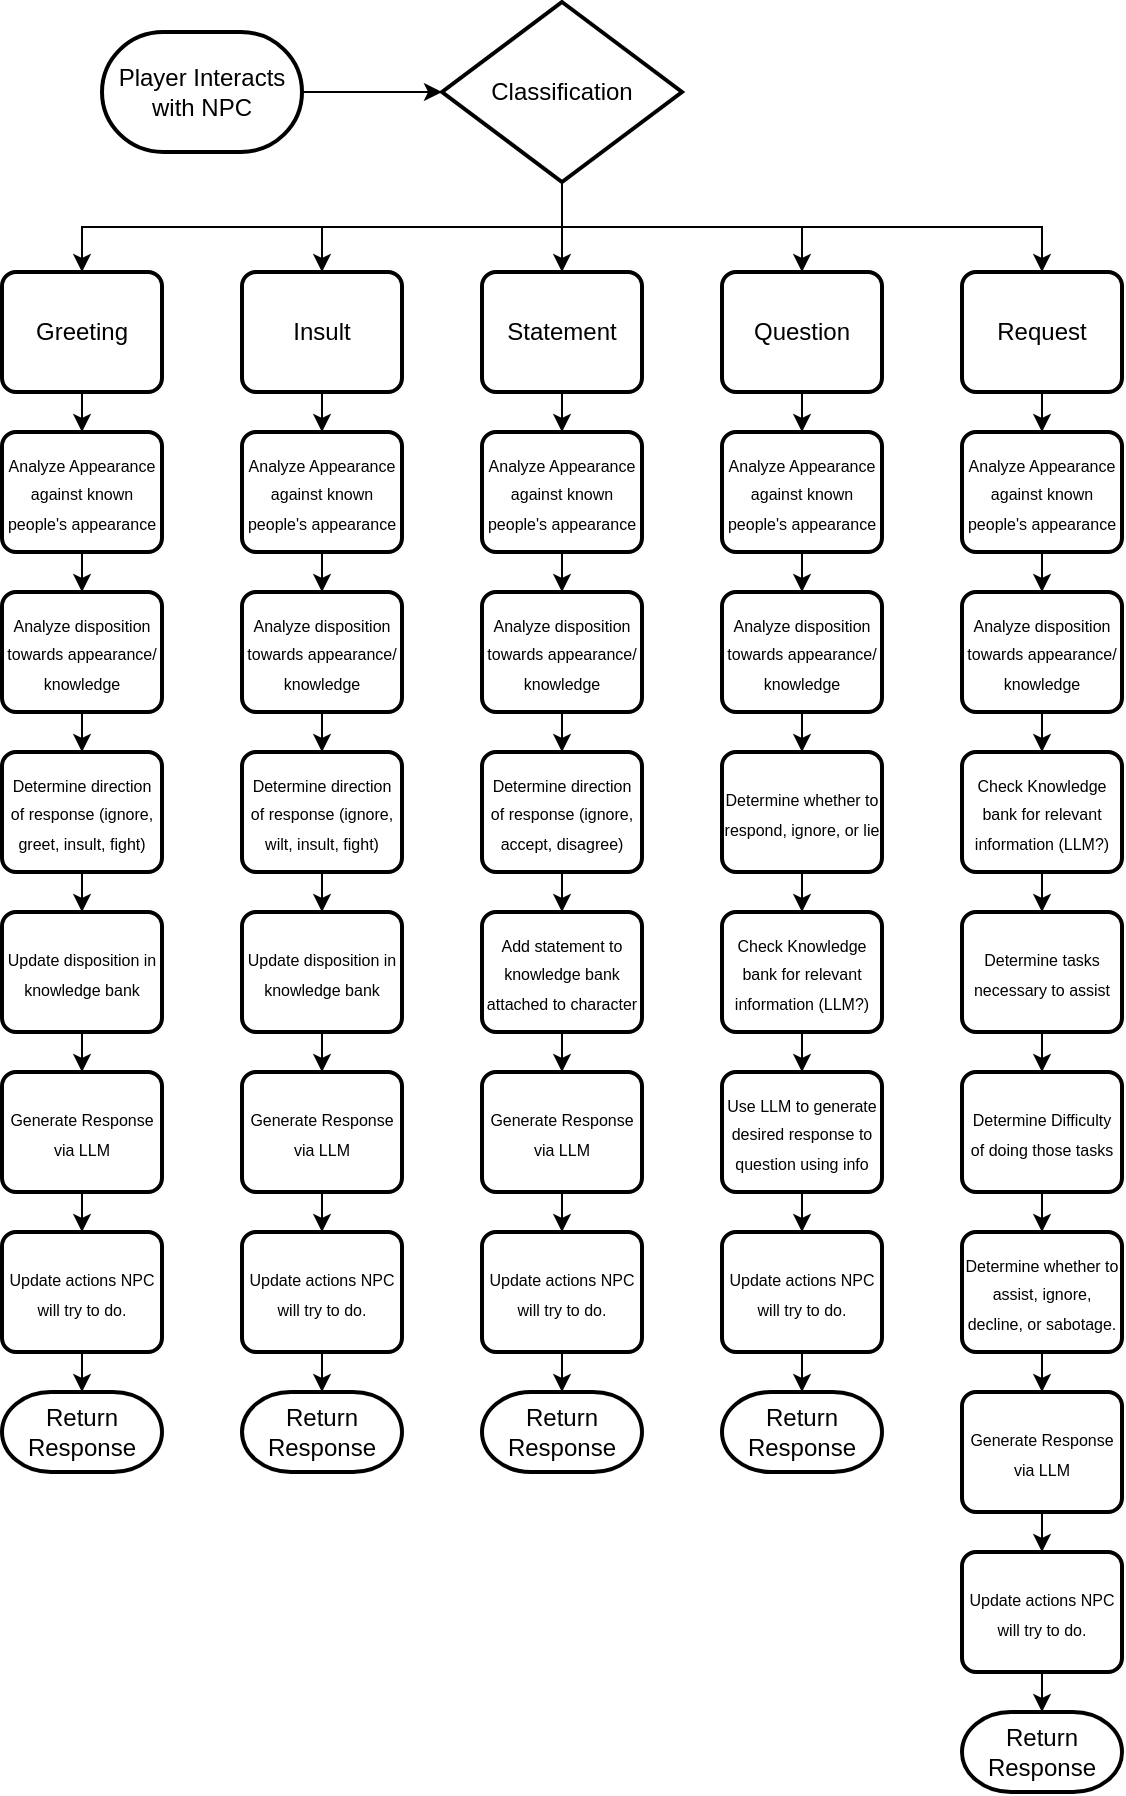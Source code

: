 <mxfile version="21.1.8" type="device">
  <diagram name="Page-1" id="SZ3xCQf-LGzlduvP6yZj">
    <mxGraphModel dx="830" dy="451" grid="1" gridSize="10" guides="1" tooltips="1" connect="1" arrows="1" fold="1" page="1" pageScale="1" pageWidth="850" pageHeight="1100" math="0" shadow="0">
      <root>
        <mxCell id="0" />
        <mxCell id="1" parent="0" />
        <mxCell id="2-o-0DMEfL2vV2OfZGBf-4" style="edgeStyle=orthogonalEdgeStyle;rounded=0;orthogonalLoop=1;jettySize=auto;html=1;entryX=0;entryY=0.5;entryDx=0;entryDy=0;entryPerimeter=0;" edge="1" parent="1" source="2-o-0DMEfL2vV2OfZGBf-1" target="2-o-0DMEfL2vV2OfZGBf-2">
          <mxGeometry relative="1" as="geometry" />
        </mxCell>
        <mxCell id="2-o-0DMEfL2vV2OfZGBf-1" value="Player Interacts with NPC" style="strokeWidth=2;html=1;shape=mxgraph.flowchart.terminator;whiteSpace=wrap;" vertex="1" parent="1">
          <mxGeometry x="90" y="50" width="100" height="60" as="geometry" />
        </mxCell>
        <mxCell id="2-o-0DMEfL2vV2OfZGBf-13" style="edgeStyle=orthogonalEdgeStyle;rounded=0;orthogonalLoop=1;jettySize=auto;html=1;exitX=0.5;exitY=1;exitDx=0;exitDy=0;exitPerimeter=0;entryX=0.5;entryY=0;entryDx=0;entryDy=0;" edge="1" parent="1" source="2-o-0DMEfL2vV2OfZGBf-2" target="2-o-0DMEfL2vV2OfZGBf-5">
          <mxGeometry relative="1" as="geometry" />
        </mxCell>
        <mxCell id="2-o-0DMEfL2vV2OfZGBf-14" style="edgeStyle=orthogonalEdgeStyle;rounded=0;orthogonalLoop=1;jettySize=auto;html=1;exitX=0.5;exitY=1;exitDx=0;exitDy=0;exitPerimeter=0;entryX=0.5;entryY=0;entryDx=0;entryDy=0;" edge="1" parent="1" source="2-o-0DMEfL2vV2OfZGBf-2" target="2-o-0DMEfL2vV2OfZGBf-8">
          <mxGeometry relative="1" as="geometry" />
        </mxCell>
        <mxCell id="2-o-0DMEfL2vV2OfZGBf-15" style="edgeStyle=orthogonalEdgeStyle;rounded=0;orthogonalLoop=1;jettySize=auto;html=1;exitX=0.5;exitY=1;exitDx=0;exitDy=0;exitPerimeter=0;entryX=0.5;entryY=0;entryDx=0;entryDy=0;" edge="1" parent="1" source="2-o-0DMEfL2vV2OfZGBf-2" target="2-o-0DMEfL2vV2OfZGBf-9">
          <mxGeometry relative="1" as="geometry" />
        </mxCell>
        <mxCell id="2-o-0DMEfL2vV2OfZGBf-16" style="edgeStyle=orthogonalEdgeStyle;rounded=0;orthogonalLoop=1;jettySize=auto;html=1;exitX=0.5;exitY=1;exitDx=0;exitDy=0;exitPerimeter=0;entryX=0.5;entryY=0;entryDx=0;entryDy=0;" edge="1" parent="1" source="2-o-0DMEfL2vV2OfZGBf-2" target="2-o-0DMEfL2vV2OfZGBf-10">
          <mxGeometry relative="1" as="geometry" />
        </mxCell>
        <mxCell id="2-o-0DMEfL2vV2OfZGBf-17" style="edgeStyle=orthogonalEdgeStyle;rounded=0;orthogonalLoop=1;jettySize=auto;html=1;exitX=0.5;exitY=1;exitDx=0;exitDy=0;exitPerimeter=0;" edge="1" parent="1" source="2-o-0DMEfL2vV2OfZGBf-2" target="2-o-0DMEfL2vV2OfZGBf-11">
          <mxGeometry relative="1" as="geometry" />
        </mxCell>
        <mxCell id="2-o-0DMEfL2vV2OfZGBf-2" value="Classification" style="strokeWidth=2;html=1;shape=mxgraph.flowchart.decision;whiteSpace=wrap;" vertex="1" parent="1">
          <mxGeometry x="260" y="35" width="120" height="90" as="geometry" />
        </mxCell>
        <mxCell id="2-o-0DMEfL2vV2OfZGBf-20" style="edgeStyle=orthogonalEdgeStyle;rounded=0;orthogonalLoop=1;jettySize=auto;html=1;entryX=0.5;entryY=0;entryDx=0;entryDy=0;" edge="1" parent="1" source="2-o-0DMEfL2vV2OfZGBf-5" target="2-o-0DMEfL2vV2OfZGBf-18">
          <mxGeometry relative="1" as="geometry" />
        </mxCell>
        <mxCell id="2-o-0DMEfL2vV2OfZGBf-5" value="Greeting" style="rounded=1;whiteSpace=wrap;html=1;absoluteArcSize=1;arcSize=14;strokeWidth=2;" vertex="1" parent="1">
          <mxGeometry x="40" y="170" width="80" height="60" as="geometry" />
        </mxCell>
        <mxCell id="2-o-0DMEfL2vV2OfZGBf-33" style="edgeStyle=orthogonalEdgeStyle;rounded=0;orthogonalLoop=1;jettySize=auto;html=1;entryX=0.5;entryY=0;entryDx=0;entryDy=0;" edge="1" parent="1" source="2-o-0DMEfL2vV2OfZGBf-8" target="2-o-0DMEfL2vV2OfZGBf-28">
          <mxGeometry relative="1" as="geometry" />
        </mxCell>
        <mxCell id="2-o-0DMEfL2vV2OfZGBf-8" value="Insult" style="rounded=1;whiteSpace=wrap;html=1;absoluteArcSize=1;arcSize=14;strokeWidth=2;" vertex="1" parent="1">
          <mxGeometry x="160" y="170" width="80" height="60" as="geometry" />
        </mxCell>
        <mxCell id="2-o-0DMEfL2vV2OfZGBf-40" style="edgeStyle=orthogonalEdgeStyle;rounded=0;orthogonalLoop=1;jettySize=auto;html=1;entryX=0.5;entryY=0;entryDx=0;entryDy=0;" edge="1" parent="1" source="2-o-0DMEfL2vV2OfZGBf-9" target="2-o-0DMEfL2vV2OfZGBf-38">
          <mxGeometry relative="1" as="geometry" />
        </mxCell>
        <mxCell id="2-o-0DMEfL2vV2OfZGBf-9" value="Statement" style="rounded=1;whiteSpace=wrap;html=1;absoluteArcSize=1;arcSize=14;strokeWidth=2;" vertex="1" parent="1">
          <mxGeometry x="280" y="170" width="80" height="60" as="geometry" />
        </mxCell>
        <mxCell id="2-o-0DMEfL2vV2OfZGBf-68" style="edgeStyle=orthogonalEdgeStyle;rounded=0;orthogonalLoop=1;jettySize=auto;html=1;entryX=0.5;entryY=0;entryDx=0;entryDy=0;" edge="1" parent="1" source="2-o-0DMEfL2vV2OfZGBf-10" target="2-o-0DMEfL2vV2OfZGBf-52">
          <mxGeometry relative="1" as="geometry" />
        </mxCell>
        <mxCell id="2-o-0DMEfL2vV2OfZGBf-10" value="Question" style="rounded=1;whiteSpace=wrap;html=1;absoluteArcSize=1;arcSize=14;strokeWidth=2;" vertex="1" parent="1">
          <mxGeometry x="400" y="170" width="80" height="60" as="geometry" />
        </mxCell>
        <mxCell id="2-o-0DMEfL2vV2OfZGBf-77" style="edgeStyle=orthogonalEdgeStyle;rounded=0;orthogonalLoop=1;jettySize=auto;html=1;" edge="1" parent="1" source="2-o-0DMEfL2vV2OfZGBf-11" target="2-o-0DMEfL2vV2OfZGBf-74">
          <mxGeometry relative="1" as="geometry" />
        </mxCell>
        <mxCell id="2-o-0DMEfL2vV2OfZGBf-11" value="Request" style="rounded=1;whiteSpace=wrap;html=1;absoluteArcSize=1;arcSize=14;strokeWidth=2;" vertex="1" parent="1">
          <mxGeometry x="520" y="170" width="80" height="60" as="geometry" />
        </mxCell>
        <mxCell id="2-o-0DMEfL2vV2OfZGBf-21" style="edgeStyle=orthogonalEdgeStyle;rounded=0;orthogonalLoop=1;jettySize=auto;html=1;" edge="1" parent="1" source="2-o-0DMEfL2vV2OfZGBf-18" target="2-o-0DMEfL2vV2OfZGBf-19">
          <mxGeometry relative="1" as="geometry" />
        </mxCell>
        <mxCell id="2-o-0DMEfL2vV2OfZGBf-18" value="&lt;font style=&quot;font-size: 8px;&quot;&gt;Analyze Appearance against known people&#39;s appearance&lt;/font&gt;" style="rounded=1;whiteSpace=wrap;html=1;absoluteArcSize=1;arcSize=14;strokeWidth=2;" vertex="1" parent="1">
          <mxGeometry x="40" y="250" width="80" height="60" as="geometry" />
        </mxCell>
        <mxCell id="2-o-0DMEfL2vV2OfZGBf-24" style="edgeStyle=orthogonalEdgeStyle;rounded=0;orthogonalLoop=1;jettySize=auto;html=1;entryX=0.5;entryY=0;entryDx=0;entryDy=0;" edge="1" parent="1" source="2-o-0DMEfL2vV2OfZGBf-19" target="2-o-0DMEfL2vV2OfZGBf-22">
          <mxGeometry relative="1" as="geometry" />
        </mxCell>
        <mxCell id="2-o-0DMEfL2vV2OfZGBf-19" value="&lt;span style=&quot;font-size: 8px;&quot;&gt;Analyze disposition towards appearance/ knowledge&lt;/span&gt;" style="rounded=1;whiteSpace=wrap;html=1;absoluteArcSize=1;arcSize=14;strokeWidth=2;" vertex="1" parent="1">
          <mxGeometry x="40" y="330" width="80" height="60" as="geometry" />
        </mxCell>
        <mxCell id="2-o-0DMEfL2vV2OfZGBf-57" style="edgeStyle=orthogonalEdgeStyle;rounded=0;orthogonalLoop=1;jettySize=auto;html=1;" edge="1" parent="1" source="2-o-0DMEfL2vV2OfZGBf-22" target="2-o-0DMEfL2vV2OfZGBf-55">
          <mxGeometry relative="1" as="geometry" />
        </mxCell>
        <mxCell id="2-o-0DMEfL2vV2OfZGBf-22" value="&lt;font style=&quot;font-size: 8px;&quot;&gt;Determine direction of response (ignore, greet, insult, fight)&lt;/font&gt;" style="rounded=1;whiteSpace=wrap;html=1;absoluteArcSize=1;arcSize=14;strokeWidth=2;" vertex="1" parent="1">
          <mxGeometry x="40" y="410" width="80" height="60" as="geometry" />
        </mxCell>
        <mxCell id="2-o-0DMEfL2vV2OfZGBf-103" style="edgeStyle=orthogonalEdgeStyle;rounded=0;orthogonalLoop=1;jettySize=auto;html=1;" edge="1" parent="1" source="2-o-0DMEfL2vV2OfZGBf-23" target="2-o-0DMEfL2vV2OfZGBf-88">
          <mxGeometry relative="1" as="geometry" />
        </mxCell>
        <mxCell id="2-o-0DMEfL2vV2OfZGBf-23" value="&lt;font style=&quot;font-size: 8px;&quot;&gt;Generate Response via LLM&lt;/font&gt;" style="rounded=1;whiteSpace=wrap;html=1;absoluteArcSize=1;arcSize=14;strokeWidth=2;" vertex="1" parent="1">
          <mxGeometry x="40" y="570" width="80" height="60" as="geometry" />
        </mxCell>
        <mxCell id="2-o-0DMEfL2vV2OfZGBf-26" value="Return Response" style="strokeWidth=2;html=1;shape=mxgraph.flowchart.terminator;whiteSpace=wrap;" vertex="1" parent="1">
          <mxGeometry x="40" y="730" width="80" height="40" as="geometry" />
        </mxCell>
        <mxCell id="2-o-0DMEfL2vV2OfZGBf-34" style="edgeStyle=orthogonalEdgeStyle;rounded=0;orthogonalLoop=1;jettySize=auto;html=1;entryX=0.5;entryY=0;entryDx=0;entryDy=0;" edge="1" parent="1" source="2-o-0DMEfL2vV2OfZGBf-28" target="2-o-0DMEfL2vV2OfZGBf-29">
          <mxGeometry relative="1" as="geometry" />
        </mxCell>
        <mxCell id="2-o-0DMEfL2vV2OfZGBf-28" value="&lt;font style=&quot;font-size: 8px;&quot;&gt;Analyze Appearance against known people&#39;s appearance&lt;/font&gt;" style="rounded=1;whiteSpace=wrap;html=1;absoluteArcSize=1;arcSize=14;strokeWidth=2;" vertex="1" parent="1">
          <mxGeometry x="160" y="250" width="80" height="60" as="geometry" />
        </mxCell>
        <mxCell id="2-o-0DMEfL2vV2OfZGBf-35" style="edgeStyle=orthogonalEdgeStyle;rounded=0;orthogonalLoop=1;jettySize=auto;html=1;entryX=0.5;entryY=0;entryDx=0;entryDy=0;" edge="1" parent="1" source="2-o-0DMEfL2vV2OfZGBf-29" target="2-o-0DMEfL2vV2OfZGBf-30">
          <mxGeometry relative="1" as="geometry" />
        </mxCell>
        <mxCell id="2-o-0DMEfL2vV2OfZGBf-29" value="&lt;span style=&quot;font-size: 8px;&quot;&gt;Analyze disposition towards appearance/ knowledge&lt;/span&gt;" style="rounded=1;whiteSpace=wrap;html=1;absoluteArcSize=1;arcSize=14;strokeWidth=2;" vertex="1" parent="1">
          <mxGeometry x="160" y="330" width="80" height="60" as="geometry" />
        </mxCell>
        <mxCell id="2-o-0DMEfL2vV2OfZGBf-58" style="edgeStyle=orthogonalEdgeStyle;rounded=0;orthogonalLoop=1;jettySize=auto;html=1;entryX=0.5;entryY=0;entryDx=0;entryDy=0;" edge="1" parent="1" source="2-o-0DMEfL2vV2OfZGBf-30" target="2-o-0DMEfL2vV2OfZGBf-56">
          <mxGeometry relative="1" as="geometry" />
        </mxCell>
        <mxCell id="2-o-0DMEfL2vV2OfZGBf-30" value="&lt;font style=&quot;font-size: 8px;&quot;&gt;Determine direction of response (ignore, wilt, insult, fight)&lt;/font&gt;" style="rounded=1;whiteSpace=wrap;html=1;absoluteArcSize=1;arcSize=14;strokeWidth=2;" vertex="1" parent="1">
          <mxGeometry x="160" y="410" width="80" height="60" as="geometry" />
        </mxCell>
        <mxCell id="2-o-0DMEfL2vV2OfZGBf-102" style="edgeStyle=orthogonalEdgeStyle;rounded=0;orthogonalLoop=1;jettySize=auto;html=1;" edge="1" parent="1" source="2-o-0DMEfL2vV2OfZGBf-31" target="2-o-0DMEfL2vV2OfZGBf-87">
          <mxGeometry relative="1" as="geometry" />
        </mxCell>
        <mxCell id="2-o-0DMEfL2vV2OfZGBf-31" value="&lt;font style=&quot;font-size: 8px;&quot;&gt;Generate Response via LLM&lt;/font&gt;" style="rounded=1;whiteSpace=wrap;html=1;absoluteArcSize=1;arcSize=14;strokeWidth=2;" vertex="1" parent="1">
          <mxGeometry x="160" y="570" width="80" height="60" as="geometry" />
        </mxCell>
        <mxCell id="2-o-0DMEfL2vV2OfZGBf-32" value="Return Response" style="strokeWidth=2;html=1;shape=mxgraph.flowchart.terminator;whiteSpace=wrap;" vertex="1" parent="1">
          <mxGeometry x="160" y="730" width="80" height="40" as="geometry" />
        </mxCell>
        <mxCell id="2-o-0DMEfL2vV2OfZGBf-41" style="edgeStyle=orthogonalEdgeStyle;rounded=0;orthogonalLoop=1;jettySize=auto;html=1;entryX=0.5;entryY=0;entryDx=0;entryDy=0;" edge="1" parent="1" source="2-o-0DMEfL2vV2OfZGBf-38" target="2-o-0DMEfL2vV2OfZGBf-39">
          <mxGeometry relative="1" as="geometry" />
        </mxCell>
        <mxCell id="2-o-0DMEfL2vV2OfZGBf-38" value="&lt;font style=&quot;font-size: 8px;&quot;&gt;Analyze Appearance against known people&#39;s appearance&lt;/font&gt;" style="rounded=1;whiteSpace=wrap;html=1;absoluteArcSize=1;arcSize=14;strokeWidth=2;" vertex="1" parent="1">
          <mxGeometry x="280" y="250" width="80" height="60" as="geometry" />
        </mxCell>
        <mxCell id="2-o-0DMEfL2vV2OfZGBf-61" style="edgeStyle=orthogonalEdgeStyle;rounded=0;orthogonalLoop=1;jettySize=auto;html=1;entryX=0.5;entryY=0;entryDx=0;entryDy=0;" edge="1" parent="1" source="2-o-0DMEfL2vV2OfZGBf-39" target="2-o-0DMEfL2vV2OfZGBf-46">
          <mxGeometry relative="1" as="geometry" />
        </mxCell>
        <mxCell id="2-o-0DMEfL2vV2OfZGBf-39" value="&lt;span style=&quot;font-size: 8px;&quot;&gt;Analyze disposition towards appearance/ knowledge&lt;/span&gt;" style="rounded=1;whiteSpace=wrap;html=1;absoluteArcSize=1;arcSize=14;strokeWidth=2;" vertex="1" parent="1">
          <mxGeometry x="280" y="330" width="80" height="60" as="geometry" />
        </mxCell>
        <mxCell id="2-o-0DMEfL2vV2OfZGBf-63" style="edgeStyle=orthogonalEdgeStyle;rounded=0;orthogonalLoop=1;jettySize=auto;html=1;entryX=0.5;entryY=0;entryDx=0;entryDy=0;" edge="1" parent="1" source="2-o-0DMEfL2vV2OfZGBf-42" target="2-o-0DMEfL2vV2OfZGBf-47">
          <mxGeometry relative="1" as="geometry" />
        </mxCell>
        <mxCell id="2-o-0DMEfL2vV2OfZGBf-42" value="&lt;span style=&quot;font-size: 8px;&quot;&gt;Add statement to knowledge bank attached to character&lt;/span&gt;" style="rounded=1;whiteSpace=wrap;html=1;absoluteArcSize=1;arcSize=14;strokeWidth=2;" vertex="1" parent="1">
          <mxGeometry x="280" y="490" width="80" height="60" as="geometry" />
        </mxCell>
        <mxCell id="2-o-0DMEfL2vV2OfZGBf-62" style="edgeStyle=orthogonalEdgeStyle;rounded=0;orthogonalLoop=1;jettySize=auto;html=1;" edge="1" parent="1" source="2-o-0DMEfL2vV2OfZGBf-46" target="2-o-0DMEfL2vV2OfZGBf-42">
          <mxGeometry relative="1" as="geometry" />
        </mxCell>
        <mxCell id="2-o-0DMEfL2vV2OfZGBf-46" value="&lt;font style=&quot;font-size: 8px;&quot;&gt;Determine direction of response (ignore, accept, disagree)&lt;/font&gt;" style="rounded=1;whiteSpace=wrap;html=1;absoluteArcSize=1;arcSize=14;strokeWidth=2;" vertex="1" parent="1">
          <mxGeometry x="280" y="410" width="80" height="60" as="geometry" />
        </mxCell>
        <mxCell id="2-o-0DMEfL2vV2OfZGBf-101" style="edgeStyle=orthogonalEdgeStyle;rounded=0;orthogonalLoop=1;jettySize=auto;html=1;entryX=0.5;entryY=0;entryDx=0;entryDy=0;" edge="1" parent="1" source="2-o-0DMEfL2vV2OfZGBf-47" target="2-o-0DMEfL2vV2OfZGBf-86">
          <mxGeometry relative="1" as="geometry" />
        </mxCell>
        <mxCell id="2-o-0DMEfL2vV2OfZGBf-47" value="&lt;font style=&quot;font-size: 8px;&quot;&gt;Generate Response via LLM&lt;/font&gt;" style="rounded=1;whiteSpace=wrap;html=1;absoluteArcSize=1;arcSize=14;strokeWidth=2;" vertex="1" parent="1">
          <mxGeometry x="280" y="570" width="80" height="60" as="geometry" />
        </mxCell>
        <mxCell id="2-o-0DMEfL2vV2OfZGBf-48" value="Return Response" style="strokeWidth=2;html=1;shape=mxgraph.flowchart.terminator;whiteSpace=wrap;" vertex="1" parent="1">
          <mxGeometry x="280" y="730" width="80" height="40" as="geometry" />
        </mxCell>
        <mxCell id="2-o-0DMEfL2vV2OfZGBf-69" style="edgeStyle=orthogonalEdgeStyle;rounded=0;orthogonalLoop=1;jettySize=auto;html=1;" edge="1" parent="1" source="2-o-0DMEfL2vV2OfZGBf-52" target="2-o-0DMEfL2vV2OfZGBf-53">
          <mxGeometry relative="1" as="geometry" />
        </mxCell>
        <mxCell id="2-o-0DMEfL2vV2OfZGBf-52" value="&lt;font style=&quot;font-size: 8px;&quot;&gt;Analyze Appearance against known people&#39;s appearance&lt;/font&gt;" style="rounded=1;whiteSpace=wrap;html=1;absoluteArcSize=1;arcSize=14;strokeWidth=2;" vertex="1" parent="1">
          <mxGeometry x="400" y="250" width="80" height="60" as="geometry" />
        </mxCell>
        <mxCell id="2-o-0DMEfL2vV2OfZGBf-70" style="edgeStyle=orthogonalEdgeStyle;rounded=0;orthogonalLoop=1;jettySize=auto;html=1;entryX=0.5;entryY=0;entryDx=0;entryDy=0;" edge="1" parent="1" source="2-o-0DMEfL2vV2OfZGBf-53" target="2-o-0DMEfL2vV2OfZGBf-65">
          <mxGeometry relative="1" as="geometry" />
        </mxCell>
        <mxCell id="2-o-0DMEfL2vV2OfZGBf-53" value="&lt;span style=&quot;font-size: 8px;&quot;&gt;Analyze disposition towards appearance/ knowledge&lt;/span&gt;" style="rounded=1;whiteSpace=wrap;html=1;absoluteArcSize=1;arcSize=14;strokeWidth=2;" vertex="1" parent="1">
          <mxGeometry x="400" y="330" width="80" height="60" as="geometry" />
        </mxCell>
        <mxCell id="2-o-0DMEfL2vV2OfZGBf-60" style="edgeStyle=orthogonalEdgeStyle;rounded=0;orthogonalLoop=1;jettySize=auto;html=1;" edge="1" parent="1" source="2-o-0DMEfL2vV2OfZGBf-55" target="2-o-0DMEfL2vV2OfZGBf-23">
          <mxGeometry relative="1" as="geometry" />
        </mxCell>
        <mxCell id="2-o-0DMEfL2vV2OfZGBf-55" value="&lt;span style=&quot;font-size: 8px;&quot;&gt;Update disposition in knowledge bank&lt;/span&gt;" style="rounded=1;whiteSpace=wrap;html=1;absoluteArcSize=1;arcSize=14;strokeWidth=2;" vertex="1" parent="1">
          <mxGeometry x="40" y="490" width="80" height="60" as="geometry" />
        </mxCell>
        <mxCell id="2-o-0DMEfL2vV2OfZGBf-59" style="edgeStyle=orthogonalEdgeStyle;rounded=0;orthogonalLoop=1;jettySize=auto;html=1;" edge="1" parent="1" source="2-o-0DMEfL2vV2OfZGBf-56" target="2-o-0DMEfL2vV2OfZGBf-31">
          <mxGeometry relative="1" as="geometry" />
        </mxCell>
        <mxCell id="2-o-0DMEfL2vV2OfZGBf-56" value="&lt;span style=&quot;font-size: 8px;&quot;&gt;Update disposition in knowledge bank&lt;/span&gt;" style="rounded=1;whiteSpace=wrap;html=1;absoluteArcSize=1;arcSize=14;strokeWidth=2;" vertex="1" parent="1">
          <mxGeometry x="160" y="490" width="80" height="60" as="geometry" />
        </mxCell>
        <mxCell id="2-o-0DMEfL2vV2OfZGBf-72" style="edgeStyle=orthogonalEdgeStyle;rounded=0;orthogonalLoop=1;jettySize=auto;html=1;" edge="1" parent="1" source="2-o-0DMEfL2vV2OfZGBf-64" target="2-o-0DMEfL2vV2OfZGBf-66">
          <mxGeometry relative="1" as="geometry" />
        </mxCell>
        <mxCell id="2-o-0DMEfL2vV2OfZGBf-64" value="&lt;span style=&quot;font-size: 8px;&quot;&gt;Check Knowledge bank for relevant information (LLM?)&lt;/span&gt;" style="rounded=1;whiteSpace=wrap;html=1;absoluteArcSize=1;arcSize=14;strokeWidth=2;" vertex="1" parent="1">
          <mxGeometry x="400" y="490" width="80" height="60" as="geometry" />
        </mxCell>
        <mxCell id="2-o-0DMEfL2vV2OfZGBf-71" style="edgeStyle=orthogonalEdgeStyle;rounded=0;orthogonalLoop=1;jettySize=auto;html=1;entryX=0.5;entryY=0;entryDx=0;entryDy=0;" edge="1" parent="1" source="2-o-0DMEfL2vV2OfZGBf-65" target="2-o-0DMEfL2vV2OfZGBf-64">
          <mxGeometry relative="1" as="geometry" />
        </mxCell>
        <mxCell id="2-o-0DMEfL2vV2OfZGBf-65" value="&lt;span style=&quot;font-size: 8px;&quot;&gt;Determine whether to respond, ignore, or lie&lt;/span&gt;" style="rounded=1;whiteSpace=wrap;html=1;absoluteArcSize=1;arcSize=14;strokeWidth=2;" vertex="1" parent="1">
          <mxGeometry x="400" y="410" width="80" height="60" as="geometry" />
        </mxCell>
        <mxCell id="2-o-0DMEfL2vV2OfZGBf-100" style="edgeStyle=orthogonalEdgeStyle;rounded=0;orthogonalLoop=1;jettySize=auto;html=1;" edge="1" parent="1" source="2-o-0DMEfL2vV2OfZGBf-66" target="2-o-0DMEfL2vV2OfZGBf-85">
          <mxGeometry relative="1" as="geometry" />
        </mxCell>
        <mxCell id="2-o-0DMEfL2vV2OfZGBf-66" value="&lt;span style=&quot;font-size: 8px;&quot;&gt;Use LLM to generate desired response to question using info&lt;/span&gt;" style="rounded=1;whiteSpace=wrap;html=1;absoluteArcSize=1;arcSize=14;strokeWidth=2;" vertex="1" parent="1">
          <mxGeometry x="400" y="570" width="80" height="60" as="geometry" />
        </mxCell>
        <mxCell id="2-o-0DMEfL2vV2OfZGBf-67" value="Return Response" style="strokeWidth=2;html=1;shape=mxgraph.flowchart.terminator;whiteSpace=wrap;" vertex="1" parent="1">
          <mxGeometry x="400" y="730" width="80" height="40" as="geometry" />
        </mxCell>
        <mxCell id="2-o-0DMEfL2vV2OfZGBf-78" style="edgeStyle=orthogonalEdgeStyle;rounded=0;orthogonalLoop=1;jettySize=auto;html=1;" edge="1" parent="1" source="2-o-0DMEfL2vV2OfZGBf-74" target="2-o-0DMEfL2vV2OfZGBf-75">
          <mxGeometry relative="1" as="geometry" />
        </mxCell>
        <mxCell id="2-o-0DMEfL2vV2OfZGBf-74" value="&lt;font style=&quot;font-size: 8px;&quot;&gt;Analyze Appearance against known people&#39;s appearance&lt;/font&gt;" style="rounded=1;whiteSpace=wrap;html=1;absoluteArcSize=1;arcSize=14;strokeWidth=2;" vertex="1" parent="1">
          <mxGeometry x="520" y="250" width="80" height="60" as="geometry" />
        </mxCell>
        <mxCell id="2-o-0DMEfL2vV2OfZGBf-93" style="edgeStyle=orthogonalEdgeStyle;rounded=0;orthogonalLoop=1;jettySize=auto;html=1;" edge="1" parent="1" source="2-o-0DMEfL2vV2OfZGBf-75" target="2-o-0DMEfL2vV2OfZGBf-80">
          <mxGeometry relative="1" as="geometry" />
        </mxCell>
        <mxCell id="2-o-0DMEfL2vV2OfZGBf-75" value="&lt;span style=&quot;font-size: 8px;&quot;&gt;Analyze disposition towards appearance/ knowledge&lt;/span&gt;" style="rounded=1;whiteSpace=wrap;html=1;absoluteArcSize=1;arcSize=14;strokeWidth=2;" vertex="1" parent="1">
          <mxGeometry x="520" y="330" width="80" height="60" as="geometry" />
        </mxCell>
        <mxCell id="2-o-0DMEfL2vV2OfZGBf-97" style="edgeStyle=orthogonalEdgeStyle;rounded=0;orthogonalLoop=1;jettySize=auto;html=1;" edge="1" parent="1" source="2-o-0DMEfL2vV2OfZGBf-76" target="2-o-0DMEfL2vV2OfZGBf-90">
          <mxGeometry relative="1" as="geometry" />
        </mxCell>
        <mxCell id="2-o-0DMEfL2vV2OfZGBf-76" value="&lt;span style=&quot;font-size: 8px;&quot;&gt;Determine whether to assist, ignore, decline, or sabotage.&lt;/span&gt;" style="rounded=1;whiteSpace=wrap;html=1;absoluteArcSize=1;arcSize=14;strokeWidth=2;" vertex="1" parent="1">
          <mxGeometry x="520" y="650" width="80" height="60" as="geometry" />
        </mxCell>
        <mxCell id="2-o-0DMEfL2vV2OfZGBf-94" style="edgeStyle=orthogonalEdgeStyle;rounded=0;orthogonalLoop=1;jettySize=auto;html=1;" edge="1" parent="1" source="2-o-0DMEfL2vV2OfZGBf-80" target="2-o-0DMEfL2vV2OfZGBf-83">
          <mxGeometry relative="1" as="geometry" />
        </mxCell>
        <mxCell id="2-o-0DMEfL2vV2OfZGBf-80" value="&lt;span style=&quot;font-size: 8px;&quot;&gt;Check Knowledge bank for relevant information (LLM?)&lt;/span&gt;" style="rounded=1;whiteSpace=wrap;html=1;absoluteArcSize=1;arcSize=14;strokeWidth=2;" vertex="1" parent="1">
          <mxGeometry x="520" y="410" width="80" height="60" as="geometry" />
        </mxCell>
        <mxCell id="2-o-0DMEfL2vV2OfZGBf-95" style="edgeStyle=orthogonalEdgeStyle;rounded=0;orthogonalLoop=1;jettySize=auto;html=1;" edge="1" parent="1" source="2-o-0DMEfL2vV2OfZGBf-83" target="2-o-0DMEfL2vV2OfZGBf-89">
          <mxGeometry relative="1" as="geometry" />
        </mxCell>
        <mxCell id="2-o-0DMEfL2vV2OfZGBf-83" value="&lt;span style=&quot;font-size: 8px;&quot;&gt;Determine tasks necessary to assist&lt;/span&gt;" style="rounded=1;whiteSpace=wrap;html=1;absoluteArcSize=1;arcSize=14;strokeWidth=2;" vertex="1" parent="1">
          <mxGeometry x="520" y="490" width="80" height="60" as="geometry" />
        </mxCell>
        <mxCell id="2-o-0DMEfL2vV2OfZGBf-107" style="edgeStyle=orthogonalEdgeStyle;rounded=0;orthogonalLoop=1;jettySize=auto;html=1;" edge="1" parent="1" source="2-o-0DMEfL2vV2OfZGBf-85" target="2-o-0DMEfL2vV2OfZGBf-67">
          <mxGeometry relative="1" as="geometry" />
        </mxCell>
        <mxCell id="2-o-0DMEfL2vV2OfZGBf-85" value="&lt;span style=&quot;font-size: 8px;&quot;&gt;Update actions NPC will try to do.&lt;/span&gt;" style="rounded=1;whiteSpace=wrap;html=1;absoluteArcSize=1;arcSize=14;strokeWidth=2;" vertex="1" parent="1">
          <mxGeometry x="400" y="650" width="80" height="60" as="geometry" />
        </mxCell>
        <mxCell id="2-o-0DMEfL2vV2OfZGBf-106" style="edgeStyle=orthogonalEdgeStyle;rounded=0;orthogonalLoop=1;jettySize=auto;html=1;" edge="1" parent="1" source="2-o-0DMEfL2vV2OfZGBf-86" target="2-o-0DMEfL2vV2OfZGBf-48">
          <mxGeometry relative="1" as="geometry" />
        </mxCell>
        <mxCell id="2-o-0DMEfL2vV2OfZGBf-86" value="&lt;span style=&quot;font-size: 8px;&quot;&gt;Update actions NPC will try to do.&lt;/span&gt;" style="rounded=1;whiteSpace=wrap;html=1;absoluteArcSize=1;arcSize=14;strokeWidth=2;" vertex="1" parent="1">
          <mxGeometry x="280" y="650" width="80" height="60" as="geometry" />
        </mxCell>
        <mxCell id="2-o-0DMEfL2vV2OfZGBf-105" style="edgeStyle=orthogonalEdgeStyle;rounded=0;orthogonalLoop=1;jettySize=auto;html=1;" edge="1" parent="1" source="2-o-0DMEfL2vV2OfZGBf-87" target="2-o-0DMEfL2vV2OfZGBf-32">
          <mxGeometry relative="1" as="geometry" />
        </mxCell>
        <mxCell id="2-o-0DMEfL2vV2OfZGBf-87" value="&lt;span style=&quot;font-size: 8px;&quot;&gt;Update actions NPC will try to do.&lt;/span&gt;" style="rounded=1;whiteSpace=wrap;html=1;absoluteArcSize=1;arcSize=14;strokeWidth=2;" vertex="1" parent="1">
          <mxGeometry x="160" y="650" width="80" height="60" as="geometry" />
        </mxCell>
        <mxCell id="2-o-0DMEfL2vV2OfZGBf-104" style="edgeStyle=orthogonalEdgeStyle;rounded=0;orthogonalLoop=1;jettySize=auto;html=1;" edge="1" parent="1" source="2-o-0DMEfL2vV2OfZGBf-88" target="2-o-0DMEfL2vV2OfZGBf-26">
          <mxGeometry relative="1" as="geometry" />
        </mxCell>
        <mxCell id="2-o-0DMEfL2vV2OfZGBf-88" value="&lt;span style=&quot;font-size: 8px;&quot;&gt;Update actions NPC will try to do.&lt;/span&gt;" style="rounded=1;whiteSpace=wrap;html=1;absoluteArcSize=1;arcSize=14;strokeWidth=2;" vertex="1" parent="1">
          <mxGeometry x="40" y="650" width="80" height="60" as="geometry" />
        </mxCell>
        <mxCell id="2-o-0DMEfL2vV2OfZGBf-96" style="edgeStyle=orthogonalEdgeStyle;rounded=0;orthogonalLoop=1;jettySize=auto;html=1;" edge="1" parent="1" source="2-o-0DMEfL2vV2OfZGBf-89" target="2-o-0DMEfL2vV2OfZGBf-76">
          <mxGeometry relative="1" as="geometry" />
        </mxCell>
        <mxCell id="2-o-0DMEfL2vV2OfZGBf-89" value="&lt;span style=&quot;font-size: 8px;&quot;&gt;Determine Difficulty of doing those tasks&lt;/span&gt;" style="rounded=1;whiteSpace=wrap;html=1;absoluteArcSize=1;arcSize=14;strokeWidth=2;" vertex="1" parent="1">
          <mxGeometry x="520" y="570" width="80" height="60" as="geometry" />
        </mxCell>
        <mxCell id="2-o-0DMEfL2vV2OfZGBf-98" style="edgeStyle=orthogonalEdgeStyle;rounded=0;orthogonalLoop=1;jettySize=auto;html=1;" edge="1" parent="1" source="2-o-0DMEfL2vV2OfZGBf-90" target="2-o-0DMEfL2vV2OfZGBf-92">
          <mxGeometry relative="1" as="geometry" />
        </mxCell>
        <mxCell id="2-o-0DMEfL2vV2OfZGBf-90" value="&lt;font style=&quot;font-size: 8px;&quot;&gt;Generate Response via LLM&lt;/font&gt;" style="rounded=1;whiteSpace=wrap;html=1;absoluteArcSize=1;arcSize=14;strokeWidth=2;" vertex="1" parent="1">
          <mxGeometry x="520" y="730" width="80" height="60" as="geometry" />
        </mxCell>
        <mxCell id="2-o-0DMEfL2vV2OfZGBf-91" value="Return Response" style="strokeWidth=2;html=1;shape=mxgraph.flowchart.terminator;whiteSpace=wrap;" vertex="1" parent="1">
          <mxGeometry x="520" y="890" width="80" height="40" as="geometry" />
        </mxCell>
        <mxCell id="2-o-0DMEfL2vV2OfZGBf-99" style="edgeStyle=orthogonalEdgeStyle;rounded=0;orthogonalLoop=1;jettySize=auto;html=1;" edge="1" parent="1" source="2-o-0DMEfL2vV2OfZGBf-92" target="2-o-0DMEfL2vV2OfZGBf-91">
          <mxGeometry relative="1" as="geometry" />
        </mxCell>
        <mxCell id="2-o-0DMEfL2vV2OfZGBf-92" value="&lt;span style=&quot;font-size: 8px;&quot;&gt;Update actions NPC will try to do.&lt;/span&gt;" style="rounded=1;whiteSpace=wrap;html=1;absoluteArcSize=1;arcSize=14;strokeWidth=2;" vertex="1" parent="1">
          <mxGeometry x="520" y="810" width="80" height="60" as="geometry" />
        </mxCell>
      </root>
    </mxGraphModel>
  </diagram>
</mxfile>
